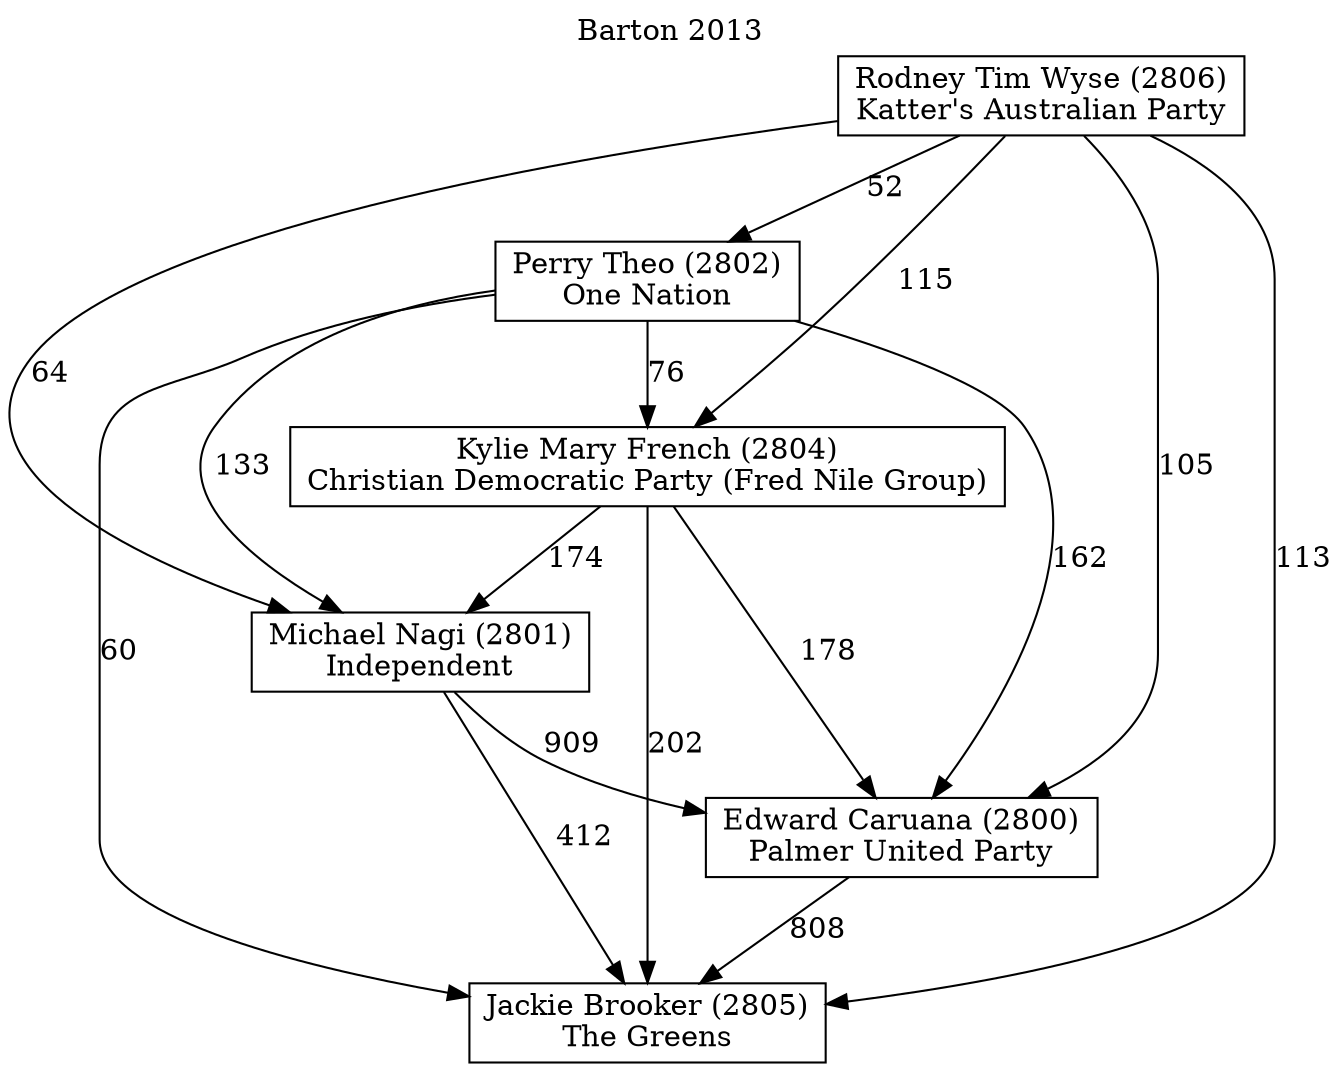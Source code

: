 // House preference flow
digraph "Jackie Brooker (2805)_Barton_2013" {
	graph [label="Barton 2013" labelloc=t mclimit=10]
	node [shape=box]
	"Edward Caruana (2800)" [label="Edward Caruana (2800)
Palmer United Party"]
	"Jackie Brooker (2805)" [label="Jackie Brooker (2805)
The Greens"]
	"Kylie Mary French (2804)" [label="Kylie Mary French (2804)
Christian Democratic Party (Fred Nile Group)"]
	"Michael Nagi (2801)" [label="Michael Nagi (2801)
Independent"]
	"Perry Theo (2802)" [label="Perry Theo (2802)
One Nation"]
	"Rodney Tim Wyse (2806)" [label="Rodney Tim Wyse (2806)
Katter's Australian Party"]
	"Edward Caruana (2800)" -> "Jackie Brooker (2805)" [label=808]
	"Kylie Mary French (2804)" -> "Edward Caruana (2800)" [label=178]
	"Kylie Mary French (2804)" -> "Jackie Brooker (2805)" [label=202]
	"Kylie Mary French (2804)" -> "Michael Nagi (2801)" [label=174]
	"Michael Nagi (2801)" -> "Edward Caruana (2800)" [label=909]
	"Michael Nagi (2801)" -> "Jackie Brooker (2805)" [label=412]
	"Perry Theo (2802)" -> "Edward Caruana (2800)" [label=162]
	"Perry Theo (2802)" -> "Jackie Brooker (2805)" [label=60]
	"Perry Theo (2802)" -> "Kylie Mary French (2804)" [label=76]
	"Perry Theo (2802)" -> "Michael Nagi (2801)" [label=133]
	"Rodney Tim Wyse (2806)" -> "Edward Caruana (2800)" [label=105]
	"Rodney Tim Wyse (2806)" -> "Jackie Brooker (2805)" [label=113]
	"Rodney Tim Wyse (2806)" -> "Kylie Mary French (2804)" [label=115]
	"Rodney Tim Wyse (2806)" -> "Michael Nagi (2801)" [label=64]
	"Rodney Tim Wyse (2806)" -> "Perry Theo (2802)" [label=52]
}

